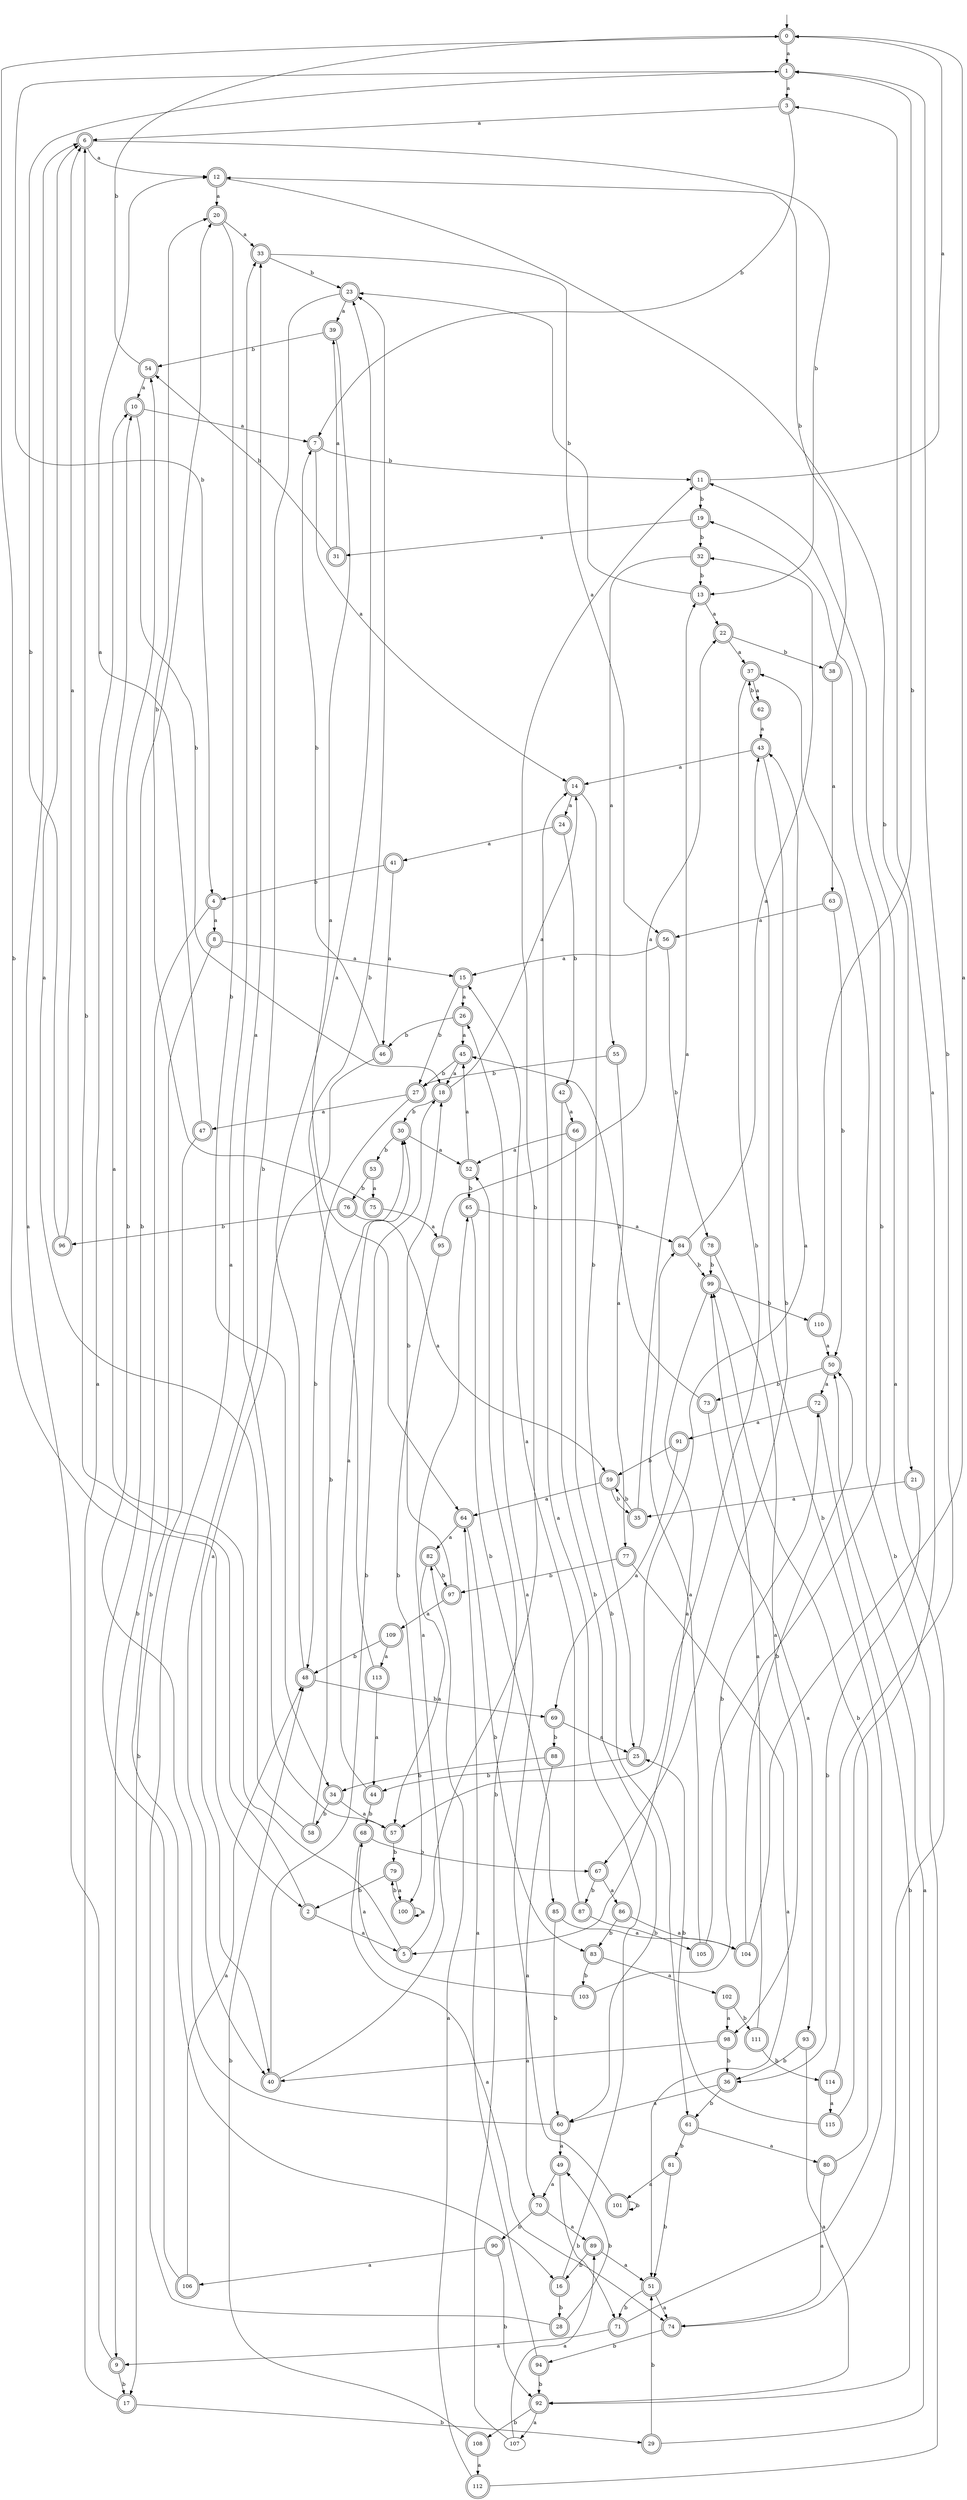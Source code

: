 digraph RandomDFA {
  __start0 [label="", shape=none];
  __start0 -> 0 [label=""];
  0 [shape=circle] [shape=doublecircle]
  0 -> 1 [label="a"]
  0 -> 2 [label="b"]
  1 [shape=doublecircle]
  1 -> 3 [label="a"]
  1 -> 4 [label="b"]
  2 [shape=doublecircle]
  2 -> 5 [label="a"]
  2 -> 6 [label="b"]
  3 [shape=doublecircle]
  3 -> 6 [label="a"]
  3 -> 7 [label="b"]
  4 [shape=doublecircle]
  4 -> 8 [label="a"]
  4 -> 9 [label="b"]
  5 [shape=doublecircle]
  5 -> 10 [label="a"]
  5 -> 11 [label="b"]
  6 [shape=doublecircle]
  6 -> 12 [label="a"]
  6 -> 13 [label="b"]
  7 [shape=doublecircle]
  7 -> 14 [label="a"]
  7 -> 11 [label="b"]
  8 [shape=doublecircle]
  8 -> 15 [label="a"]
  8 -> 16 [label="b"]
  9 [shape=doublecircle]
  9 -> 6 [label="a"]
  9 -> 17 [label="b"]
  10 [shape=doublecircle]
  10 -> 7 [label="a"]
  10 -> 18 [label="b"]
  11 [shape=doublecircle]
  11 -> 0 [label="a"]
  11 -> 19 [label="b"]
  12 [shape=doublecircle]
  12 -> 20 [label="a"]
  12 -> 21 [label="b"]
  13 [shape=doublecircle]
  13 -> 22 [label="a"]
  13 -> 23 [label="b"]
  14 [shape=doublecircle]
  14 -> 24 [label="a"]
  14 -> 25 [label="b"]
  15 [shape=doublecircle]
  15 -> 26 [label="a"]
  15 -> 27 [label="b"]
  16 [shape=doublecircle]
  16 -> 14 [label="a"]
  16 -> 28 [label="b"]
  17 [shape=doublecircle]
  17 -> 10 [label="a"]
  17 -> 29 [label="b"]
  18 [shape=doublecircle]
  18 -> 14 [label="a"]
  18 -> 30 [label="b"]
  19 [shape=doublecircle]
  19 -> 31 [label="a"]
  19 -> 32 [label="b"]
  20 [shape=doublecircle]
  20 -> 33 [label="a"]
  20 -> 34 [label="b"]
  21 [shape=doublecircle]
  21 -> 35 [label="a"]
  21 -> 36 [label="b"]
  22 [shape=doublecircle]
  22 -> 37 [label="a"]
  22 -> 38 [label="b"]
  23 [shape=doublecircle]
  23 -> 39 [label="a"]
  23 -> 40 [label="b"]
  24 [shape=doublecircle]
  24 -> 41 [label="a"]
  24 -> 42 [label="b"]
  25 [shape=doublecircle]
  25 -> 43 [label="a"]
  25 -> 44 [label="b"]
  26 [shape=doublecircle]
  26 -> 45 [label="a"]
  26 -> 46 [label="b"]
  27 [shape=doublecircle]
  27 -> 47 [label="a"]
  27 -> 48 [label="b"]
  28 [shape=doublecircle]
  28 -> 33 [label="a"]
  28 -> 49 [label="b"]
  29 [shape=doublecircle]
  29 -> 50 [label="a"]
  29 -> 51 [label="b"]
  30 [shape=doublecircle]
  30 -> 52 [label="a"]
  30 -> 53 [label="b"]
  31 [shape=doublecircle]
  31 -> 39 [label="a"]
  31 -> 54 [label="b"]
  32 [shape=doublecircle]
  32 -> 55 [label="a"]
  32 -> 13 [label="b"]
  33 [shape=doublecircle]
  33 -> 56 [label="a"]
  33 -> 23 [label="b"]
  34 [shape=doublecircle]
  34 -> 57 [label="a"]
  34 -> 58 [label="b"]
  35 [shape=doublecircle]
  35 -> 13 [label="a"]
  35 -> 59 [label="b"]
  36 [shape=doublecircle]
  36 -> 60 [label="a"]
  36 -> 61 [label="b"]
  37 [shape=doublecircle]
  37 -> 62 [label="a"]
  37 -> 57 [label="b"]
  38 [shape=doublecircle]
  38 -> 63 [label="a"]
  38 -> 12 [label="b"]
  39 [shape=doublecircle]
  39 -> 64 [label="a"]
  39 -> 54 [label="b"]
  40 [shape=doublecircle]
  40 -> 65 [label="a"]
  40 -> 18 [label="b"]
  41 [shape=doublecircle]
  41 -> 46 [label="a"]
  41 -> 4 [label="b"]
  42 [shape=doublecircle]
  42 -> 66 [label="a"]
  42 -> 60 [label="b"]
  43 [shape=doublecircle]
  43 -> 14 [label="a"]
  43 -> 67 [label="b"]
  44 [shape=doublecircle]
  44 -> 30 [label="a"]
  44 -> 68 [label="b"]
  45 [shape=doublecircle]
  45 -> 18 [label="a"]
  45 -> 27 [label="b"]
  46 [shape=doublecircle]
  46 -> 40 [label="a"]
  46 -> 7 [label="b"]
  47 [shape=doublecircle]
  47 -> 12 [label="a"]
  47 -> 17 [label="b"]
  48 [shape=doublecircle]
  48 -> 23 [label="a"]
  48 -> 69 [label="b"]
  49 [shape=doublecircle]
  49 -> 70 [label="a"]
  49 -> 71 [label="b"]
  50 [shape=doublecircle]
  50 -> 72 [label="a"]
  50 -> 73 [label="b"]
  51 [shape=doublecircle]
  51 -> 74 [label="a"]
  51 -> 71 [label="b"]
  52 [shape=doublecircle]
  52 -> 45 [label="a"]
  52 -> 65 [label="b"]
  53 [shape=doublecircle]
  53 -> 75 [label="a"]
  53 -> 76 [label="b"]
  54 [shape=doublecircle]
  54 -> 10 [label="a"]
  54 -> 0 [label="b"]
  55 [shape=doublecircle]
  55 -> 77 [label="a"]
  55 -> 27 [label="b"]
  56 [shape=doublecircle]
  56 -> 15 [label="a"]
  56 -> 78 [label="b"]
  57 [shape=doublecircle]
  57 -> 33 [label="a"]
  57 -> 79 [label="b"]
  58 [shape=doublecircle]
  58 -> 6 [label="a"]
  58 -> 30 [label="b"]
  59 [shape=doublecircle]
  59 -> 64 [label="a"]
  59 -> 35 [label="b"]
  60 [shape=doublecircle]
  60 -> 49 [label="a"]
  60 -> 54 [label="b"]
  61 [shape=doublecircle]
  61 -> 80 [label="a"]
  61 -> 81 [label="b"]
  62 [shape=doublecircle]
  62 -> 43 [label="a"]
  62 -> 37 [label="b"]
  63 [shape=doublecircle]
  63 -> 56 [label="a"]
  63 -> 50 [label="b"]
  64 [shape=doublecircle]
  64 -> 82 [label="a"]
  64 -> 83 [label="b"]
  65 [shape=doublecircle]
  65 -> 84 [label="a"]
  65 -> 85 [label="b"]
  66 [shape=doublecircle]
  66 -> 52 [label="a"]
  66 -> 61 [label="b"]
  67 [shape=doublecircle]
  67 -> 86 [label="a"]
  67 -> 87 [label="b"]
  68 [shape=doublecircle]
  68 -> 74 [label="a"]
  68 -> 67 [label="b"]
  69 [shape=doublecircle]
  69 -> 25 [label="a"]
  69 -> 88 [label="b"]
  70 [shape=doublecircle]
  70 -> 89 [label="a"]
  70 -> 90 [label="b"]
  71 [shape=doublecircle]
  71 -> 9 [label="a"]
  71 -> 43 [label="b"]
  72 [shape=doublecircle]
  72 -> 91 [label="a"]
  72 -> 92 [label="b"]
  73 [shape=doublecircle]
  73 -> 93 [label="a"]
  73 -> 45 [label="b"]
  74 [shape=doublecircle]
  74 -> 11 [label="a"]
  74 -> 94 [label="b"]
  75 [shape=doublecircle]
  75 -> 95 [label="a"]
  75 -> 20 [label="b"]
  76 [shape=doublecircle]
  76 -> 59 [label="a"]
  76 -> 96 [label="b"]
  77 [shape=doublecircle]
  77 -> 51 [label="a"]
  77 -> 97 [label="b"]
  78 [shape=doublecircle]
  78 -> 98 [label="a"]
  78 -> 99 [label="b"]
  79 [shape=doublecircle]
  79 -> 100 [label="a"]
  79 -> 2 [label="b"]
  80 [shape=doublecircle]
  80 -> 74 [label="a"]
  80 -> 99 [label="b"]
  81 [shape=doublecircle]
  81 -> 101 [label="a"]
  81 -> 51 [label="b"]
  82 [shape=doublecircle]
  82 -> 57 [label="a"]
  82 -> 97 [label="b"]
  83 [shape=doublecircle]
  83 -> 102 [label="a"]
  83 -> 103 [label="b"]
  84 [shape=doublecircle]
  84 -> 32 [label="a"]
  84 -> 99 [label="b"]
  85 [shape=doublecircle]
  85 -> 104 [label="a"]
  85 -> 60 [label="b"]
  86 [shape=doublecircle]
  86 -> 104 [label="a"]
  86 -> 83 [label="b"]
  87 [shape=doublecircle]
  87 -> 15 [label="a"]
  87 -> 105 [label="b"]
  88 [shape=doublecircle]
  88 -> 70 [label="a"]
  88 -> 34 [label="b"]
  89 [shape=doublecircle]
  89 -> 51 [label="a"]
  89 -> 16 [label="b"]
  90 [shape=doublecircle]
  90 -> 106 [label="a"]
  90 -> 92 [label="b"]
  91 [shape=doublecircle]
  91 -> 69 [label="a"]
  91 -> 59 [label="b"]
  92 [shape=doublecircle]
  92 -> 107 [label="a"]
  92 -> 108 [label="b"]
  93 [shape=doublecircle]
  93 -> 92 [label="a"]
  93 -> 36 [label="b"]
  94 [shape=doublecircle]
  94 -> 64 [label="a"]
  94 -> 92 [label="b"]
  95 [shape=doublecircle]
  95 -> 22 [label="a"]
  95 -> 100 [label="b"]
  96 [shape=doublecircle]
  96 -> 6 [label="a"]
  96 -> 1 [label="b"]
  97 [shape=doublecircle]
  97 -> 109 [label="a"]
  97 -> 18 [label="b"]
  98 [shape=doublecircle]
  98 -> 40 [label="a"]
  98 -> 36 [label="b"]
  99 [shape=doublecircle]
  99 -> 5 [label="a"]
  99 -> 110 [label="b"]
  100 [shape=doublecircle]
  100 -> 100 [label="a"]
  100 -> 79 [label="b"]
  101 [shape=doublecircle]
  101 -> 26 [label="a"]
  101 -> 101 [label="b"]
  102 [shape=doublecircle]
  102 -> 98 [label="a"]
  102 -> 111 [label="b"]
  103 [shape=doublecircle]
  103 -> 68 [label="a"]
  103 -> 72 [label="b"]
  104 [shape=doublecircle]
  104 -> 0 [label="a"]
  104 -> 50 [label="b"]
  105 [shape=doublecircle]
  105 -> 84 [label="a"]
  105 -> 19 [label="b"]
  106 [shape=doublecircle]
  106 -> 48 [label="a"]
  106 -> 20 [label="b"]
  107
  107 -> 89 [label="a"]
  107 -> 52 [label="b"]
  108 [shape=doublecircle]
  108 -> 112 [label="a"]
  108 -> 48 [label="b"]
  109 [shape=doublecircle]
  109 -> 113 [label="a"]
  109 -> 48 [label="b"]
  110 [shape=doublecircle]
  110 -> 50 [label="a"]
  110 -> 1 [label="b"]
  111 [shape=doublecircle]
  111 -> 99 [label="a"]
  111 -> 114 [label="b"]
  112 [shape=doublecircle]
  112 -> 82 [label="a"]
  112 -> 37 [label="b"]
  113 [shape=doublecircle]
  113 -> 44 [label="a"]
  113 -> 23 [label="b"]
  114 [shape=doublecircle]
  114 -> 115 [label="a"]
  114 -> 1 [label="b"]
  115 [shape=doublecircle]
  115 -> 3 [label="a"]
  115 -> 25 [label="b"]
}
